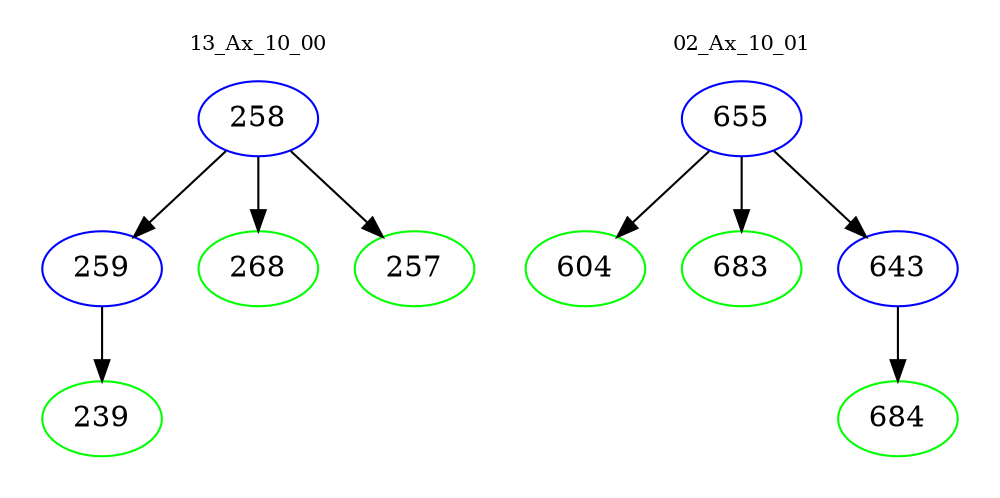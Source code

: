 digraph{
subgraph cluster_0 {
color = white
label = "13_Ax_10_00";
fontsize=10;
T0_258 [label="258", color="blue"]
T0_258 -> T0_259 [color="black"]
T0_259 [label="259", color="blue"]
T0_259 -> T0_239 [color="black"]
T0_239 [label="239", color="green"]
T0_258 -> T0_268 [color="black"]
T0_268 [label="268", color="green"]
T0_258 -> T0_257 [color="black"]
T0_257 [label="257", color="green"]
}
subgraph cluster_1 {
color = white
label = "02_Ax_10_01";
fontsize=10;
T1_655 [label="655", color="blue"]
T1_655 -> T1_604 [color="black"]
T1_604 [label="604", color="green"]
T1_655 -> T1_683 [color="black"]
T1_683 [label="683", color="green"]
T1_655 -> T1_643 [color="black"]
T1_643 [label="643", color="blue"]
T1_643 -> T1_684 [color="black"]
T1_684 [label="684", color="green"]
}
}
